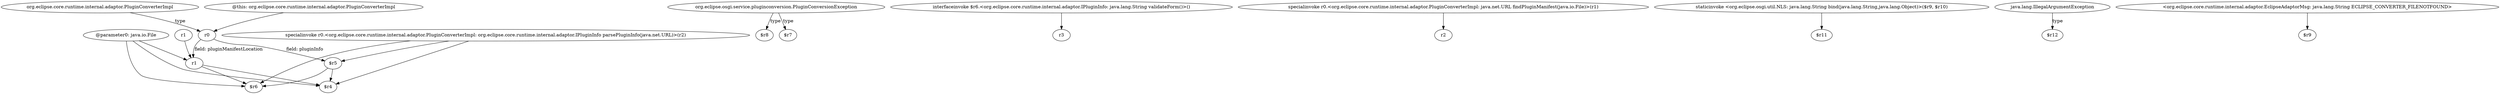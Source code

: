digraph g {
0[label="@parameter0: java.io.File"]
1[label="r1"]
0->1[label=""]
2[label="org.eclipse.osgi.service.pluginconversion.PluginConversionException"]
3[label="$r8"]
2->3[label="type"]
4[label="r0"]
4->1[label="field: pluginManifestLocation"]
5[label="$r4"]
1->5[label=""]
6[label="org.eclipse.core.runtime.internal.adaptor.PluginConverterImpl"]
6->4[label="type"]
7[label="interfaceinvoke $r6.<org.eclipse.core.runtime.internal.adaptor.IPluginInfo: java.lang.String validateForm()>()"]
8[label="r3"]
7->8[label=""]
9[label="@this: org.eclipse.core.runtime.internal.adaptor.PluginConverterImpl"]
9->4[label=""]
10[label="specialinvoke r0.<org.eclipse.core.runtime.internal.adaptor.PluginConverterImpl: org.eclipse.core.runtime.internal.adaptor.IPluginInfo parsePluginInfo(java.net.URL)>(r2)"]
10->5[label=""]
11[label="$r5"]
11->5[label=""]
0->5[label=""]
12[label="specialinvoke r0.<org.eclipse.core.runtime.internal.adaptor.PluginConverterImpl: java.net.URL findPluginManifest(java.io.File)>(r1)"]
13[label="r2"]
12->13[label=""]
14[label="staticinvoke <org.eclipse.osgi.util.NLS: java.lang.String bind(java.lang.String,java.lang.Object)>($r9, $r10)"]
15[label="$r11"]
14->15[label=""]
10->11[label=""]
16[label="$r6"]
1->16[label=""]
10->16[label=""]
17[label="java.lang.IllegalArgumentException"]
18[label="$r12"]
17->18[label="type"]
19[label="$r7"]
2->19[label="type"]
0->16[label=""]
20[label="<org.eclipse.core.runtime.internal.adaptor.EclipseAdaptorMsg: java.lang.String ECLIPSE_CONVERTER_FILENOTFOUND>"]
21[label="$r9"]
20->21[label=""]
4->11[label="field: pluginInfo"]
11->16[label=""]
22[label="r1"]
22->1[label=""]
}